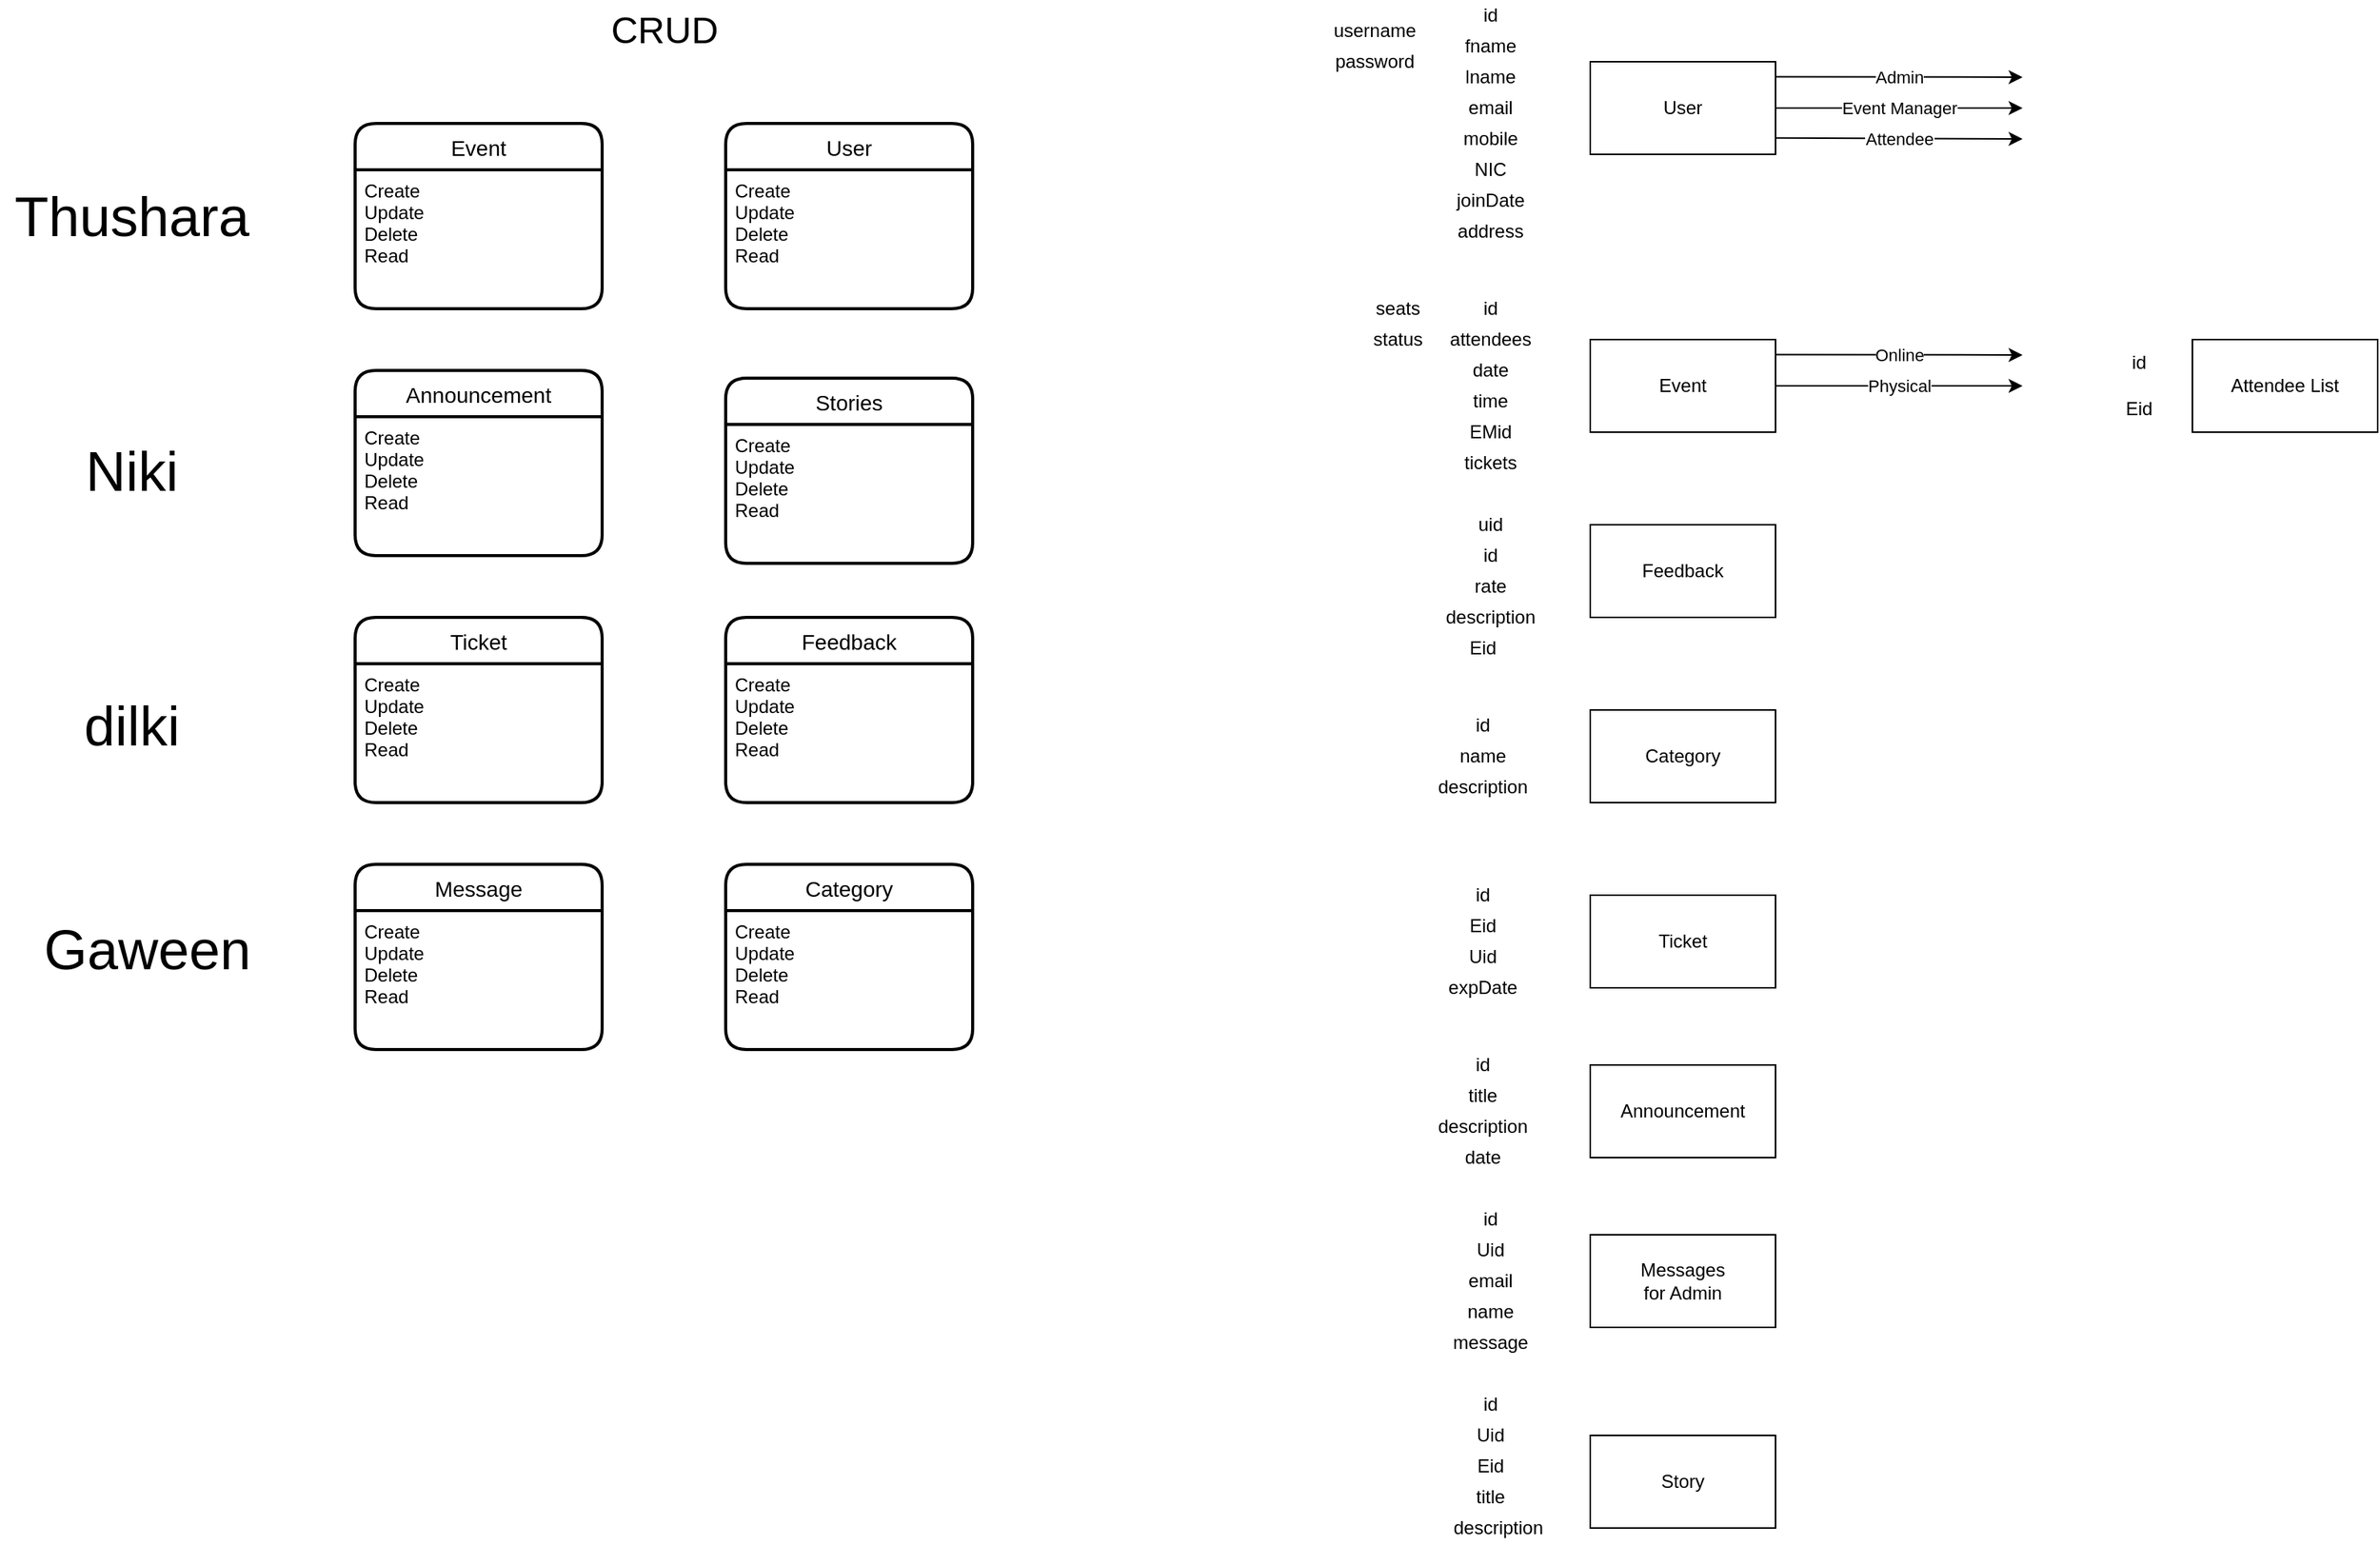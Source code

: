 <mxfile version="15.2.9" type="github">
  <diagram id="Ky9RUaLycCYsjsamAnfE" name="Page-1">
    <mxGraphModel dx="2464" dy="339" grid="1" gridSize="10" guides="1" tooltips="1" connect="1" arrows="1" fold="1" page="1" pageScale="1" pageWidth="850" pageHeight="1100" math="0" shadow="0">
      <root>
        <mxCell id="0" />
        <mxCell id="1" parent="0" />
        <mxCell id="1xneGXkla3T9GmBniWxz-1" value="User" style="rounded=0;whiteSpace=wrap;html=1;" vertex="1" parent="1">
          <mxGeometry x="40" y="40" width="120" height="60" as="geometry" />
        </mxCell>
        <mxCell id="1xneGXkla3T9GmBniWxz-2" value="" style="endArrow=classic;html=1;exitX=0.996;exitY=0.162;exitDx=0;exitDy=0;exitPerimeter=0;" edge="1" parent="1" source="1xneGXkla3T9GmBniWxz-1">
          <mxGeometry relative="1" as="geometry">
            <mxPoint x="170" y="50" as="sourcePoint" />
            <mxPoint x="320" y="50" as="targetPoint" />
          </mxGeometry>
        </mxCell>
        <mxCell id="1xneGXkla3T9GmBniWxz-3" value="Admin" style="edgeLabel;resizable=0;html=1;align=center;verticalAlign=middle;" connectable="0" vertex="1" parent="1xneGXkla3T9GmBniWxz-2">
          <mxGeometry relative="1" as="geometry" />
        </mxCell>
        <mxCell id="1xneGXkla3T9GmBniWxz-4" value="" style="endArrow=classic;html=1;exitX=1;exitY=0.5;exitDx=0;exitDy=0;" edge="1" parent="1" source="1xneGXkla3T9GmBniWxz-1">
          <mxGeometry relative="1" as="geometry">
            <mxPoint x="160" y="90" as="sourcePoint" />
            <mxPoint x="320" y="70" as="targetPoint" />
          </mxGeometry>
        </mxCell>
        <mxCell id="1xneGXkla3T9GmBniWxz-5" value="Event Manager" style="edgeLabel;resizable=0;html=1;align=center;verticalAlign=middle;" connectable="0" vertex="1" parent="1xneGXkla3T9GmBniWxz-4">
          <mxGeometry relative="1" as="geometry" />
        </mxCell>
        <mxCell id="1xneGXkla3T9GmBniWxz-8" value="" style="endArrow=classic;html=1;exitX=0.996;exitY=0.822;exitDx=0;exitDy=0;exitPerimeter=0;" edge="1" parent="1" source="1xneGXkla3T9GmBniWxz-1">
          <mxGeometry relative="1" as="geometry">
            <mxPoint x="170" y="90" as="sourcePoint" />
            <mxPoint x="320" y="90" as="targetPoint" />
          </mxGeometry>
        </mxCell>
        <mxCell id="1xneGXkla3T9GmBniWxz-9" value="Attendee" style="edgeLabel;resizable=0;html=1;align=center;verticalAlign=middle;" connectable="0" vertex="1" parent="1xneGXkla3T9GmBniWxz-8">
          <mxGeometry relative="1" as="geometry" />
        </mxCell>
        <mxCell id="1xneGXkla3T9GmBniWxz-14" value="Event" style="rounded=0;whiteSpace=wrap;html=1;" vertex="1" parent="1">
          <mxGeometry x="40" y="220" width="120" height="60" as="geometry" />
        </mxCell>
        <mxCell id="1xneGXkla3T9GmBniWxz-15" value="" style="endArrow=classic;html=1;exitX=0.996;exitY=0.162;exitDx=0;exitDy=0;exitPerimeter=0;" edge="1" source="1xneGXkla3T9GmBniWxz-14" parent="1">
          <mxGeometry relative="1" as="geometry">
            <mxPoint x="170" y="230" as="sourcePoint" />
            <mxPoint x="320" y="230" as="targetPoint" />
          </mxGeometry>
        </mxCell>
        <mxCell id="1xneGXkla3T9GmBniWxz-16" value="Online" style="edgeLabel;resizable=0;html=1;align=center;verticalAlign=middle;" connectable="0" vertex="1" parent="1xneGXkla3T9GmBniWxz-15">
          <mxGeometry relative="1" as="geometry" />
        </mxCell>
        <mxCell id="1xneGXkla3T9GmBniWxz-17" value="" style="endArrow=classic;html=1;exitX=1;exitY=0.5;exitDx=0;exitDy=0;" edge="1" source="1xneGXkla3T9GmBniWxz-14" parent="1">
          <mxGeometry relative="1" as="geometry">
            <mxPoint x="160" y="270" as="sourcePoint" />
            <mxPoint x="320" y="250" as="targetPoint" />
          </mxGeometry>
        </mxCell>
        <mxCell id="1xneGXkla3T9GmBniWxz-18" value="Physical" style="edgeLabel;resizable=0;html=1;align=center;verticalAlign=middle;" connectable="0" vertex="1" parent="1xneGXkla3T9GmBniWxz-17">
          <mxGeometry relative="1" as="geometry" />
        </mxCell>
        <mxCell id="1xneGXkla3T9GmBniWxz-22" value="fname" style="text;html=1;align=center;verticalAlign=middle;resizable=0;points=[];autosize=1;strokeColor=none;fillColor=none;" vertex="1" parent="1">
          <mxGeometry x="-50" y="20" width="50" height="20" as="geometry" />
        </mxCell>
        <mxCell id="1xneGXkla3T9GmBniWxz-23" value="lname" style="text;html=1;align=center;verticalAlign=middle;resizable=0;points=[];autosize=1;strokeColor=none;fillColor=none;" vertex="1" parent="1">
          <mxGeometry x="-50" y="40" width="50" height="20" as="geometry" />
        </mxCell>
        <mxCell id="1xneGXkla3T9GmBniWxz-24" value="email" style="text;html=1;align=center;verticalAlign=middle;resizable=0;points=[];autosize=1;strokeColor=none;fillColor=none;" vertex="1" parent="1">
          <mxGeometry x="-45" y="60" width="40" height="20" as="geometry" />
        </mxCell>
        <mxCell id="1xneGXkla3T9GmBniWxz-28" value="mobile" style="text;html=1;align=center;verticalAlign=middle;resizable=0;points=[];autosize=1;strokeColor=none;fillColor=none;" vertex="1" parent="1">
          <mxGeometry x="-50" y="80" width="50" height="20" as="geometry" />
        </mxCell>
        <mxCell id="1xneGXkla3T9GmBniWxz-29" value="NIC" style="text;html=1;align=center;verticalAlign=middle;resizable=0;points=[];autosize=1;strokeColor=none;fillColor=none;" vertex="1" parent="1">
          <mxGeometry x="-45" y="100" width="40" height="20" as="geometry" />
        </mxCell>
        <mxCell id="1xneGXkla3T9GmBniWxz-30" value="id" style="text;html=1;align=center;verticalAlign=middle;resizable=0;points=[];autosize=1;strokeColor=none;fillColor=none;" vertex="1" parent="1">
          <mxGeometry x="-35" width="20" height="20" as="geometry" />
        </mxCell>
        <mxCell id="1xneGXkla3T9GmBniWxz-31" value="attendees" style="text;html=1;align=center;verticalAlign=middle;resizable=0;points=[];autosize=1;strokeColor=none;fillColor=none;" vertex="1" parent="1">
          <mxGeometry x="-60" y="210" width="70" height="20" as="geometry" />
        </mxCell>
        <mxCell id="1xneGXkla3T9GmBniWxz-32" value="id" style="text;html=1;align=center;verticalAlign=middle;resizable=0;points=[];autosize=1;strokeColor=none;fillColor=none;" vertex="1" parent="1">
          <mxGeometry x="-35" y="190" width="20" height="20" as="geometry" />
        </mxCell>
        <mxCell id="1xneGXkla3T9GmBniWxz-33" value="date" style="text;html=1;align=center;verticalAlign=middle;resizable=0;points=[];autosize=1;strokeColor=none;fillColor=none;" vertex="1" parent="1">
          <mxGeometry x="-45" y="230" width="40" height="20" as="geometry" />
        </mxCell>
        <mxCell id="1xneGXkla3T9GmBniWxz-34" value="time" style="text;html=1;align=center;verticalAlign=middle;resizable=0;points=[];autosize=1;strokeColor=none;fillColor=none;" vertex="1" parent="1">
          <mxGeometry x="-45" y="250" width="40" height="20" as="geometry" />
        </mxCell>
        <mxCell id="1xneGXkla3T9GmBniWxz-35" value="EMid" style="text;html=1;align=center;verticalAlign=middle;resizable=0;points=[];autosize=1;strokeColor=none;fillColor=none;" vertex="1" parent="1">
          <mxGeometry x="-45" y="270" width="40" height="20" as="geometry" />
        </mxCell>
        <mxCell id="1xneGXkla3T9GmBniWxz-37" value="Feedback" style="rounded=0;whiteSpace=wrap;html=1;" vertex="1" parent="1">
          <mxGeometry x="40" y="340" width="120" height="60" as="geometry" />
        </mxCell>
        <mxCell id="1xneGXkla3T9GmBniWxz-38" value="Category" style="rounded=0;whiteSpace=wrap;html=1;" vertex="1" parent="1">
          <mxGeometry x="40" y="460" width="120" height="60" as="geometry" />
        </mxCell>
        <mxCell id="1xneGXkla3T9GmBniWxz-39" value="Ticket" style="rounded=0;whiteSpace=wrap;html=1;" vertex="1" parent="1">
          <mxGeometry x="40" y="580" width="120" height="60" as="geometry" />
        </mxCell>
        <mxCell id="1xneGXkla3T9GmBniWxz-41" value="tickets" style="text;html=1;align=center;verticalAlign=middle;resizable=0;points=[];autosize=1;strokeColor=none;fillColor=none;" vertex="1" parent="1">
          <mxGeometry x="-50" y="290" width="50" height="20" as="geometry" />
        </mxCell>
        <mxCell id="1xneGXkla3T9GmBniWxz-42" value="uid" style="text;html=1;align=center;verticalAlign=middle;resizable=0;points=[];autosize=1;strokeColor=none;fillColor=none;" vertex="1" parent="1">
          <mxGeometry x="-40" y="330" width="30" height="20" as="geometry" />
        </mxCell>
        <mxCell id="1xneGXkla3T9GmBniWxz-43" value="id" style="text;html=1;align=center;verticalAlign=middle;resizable=0;points=[];autosize=1;strokeColor=none;fillColor=none;" vertex="1" parent="1">
          <mxGeometry x="-35" y="350" width="20" height="20" as="geometry" />
        </mxCell>
        <mxCell id="1xneGXkla3T9GmBniWxz-44" value="rate" style="text;html=1;align=center;verticalAlign=middle;resizable=0;points=[];autosize=1;strokeColor=none;fillColor=none;" vertex="1" parent="1">
          <mxGeometry x="-45" y="370" width="40" height="20" as="geometry" />
        </mxCell>
        <mxCell id="1xneGXkla3T9GmBniWxz-45" value="description" style="text;html=1;align=center;verticalAlign=middle;resizable=0;points=[];autosize=1;strokeColor=none;fillColor=none;" vertex="1" parent="1">
          <mxGeometry x="-60" y="390" width="70" height="20" as="geometry" />
        </mxCell>
        <mxCell id="1xneGXkla3T9GmBniWxz-46" value="Eid" style="text;html=1;align=center;verticalAlign=middle;resizable=0;points=[];autosize=1;strokeColor=none;fillColor=none;" vertex="1" parent="1">
          <mxGeometry x="-45" y="410" width="30" height="20" as="geometry" />
        </mxCell>
        <mxCell id="1xneGXkla3T9GmBniWxz-47" value="id" style="text;html=1;align=center;verticalAlign=middle;resizable=0;points=[];autosize=1;strokeColor=none;fillColor=none;" vertex="1" parent="1">
          <mxGeometry x="-40" y="460" width="20" height="20" as="geometry" />
        </mxCell>
        <mxCell id="1xneGXkla3T9GmBniWxz-50" value="name" style="text;html=1;align=center;verticalAlign=middle;resizable=0;points=[];autosize=1;strokeColor=none;fillColor=none;" vertex="1" parent="1">
          <mxGeometry x="-55" y="480" width="50" height="20" as="geometry" />
        </mxCell>
        <mxCell id="1xneGXkla3T9GmBniWxz-51" value="description" style="text;html=1;align=center;verticalAlign=middle;resizable=0;points=[];autosize=1;strokeColor=none;fillColor=none;" vertex="1" parent="1">
          <mxGeometry x="-65" y="500" width="70" height="20" as="geometry" />
        </mxCell>
        <mxCell id="1xneGXkla3T9GmBniWxz-52" value="id" style="text;html=1;align=center;verticalAlign=middle;resizable=0;points=[];autosize=1;strokeColor=none;fillColor=none;" vertex="1" parent="1">
          <mxGeometry x="-40" y="570" width="20" height="20" as="geometry" />
        </mxCell>
        <mxCell id="1xneGXkla3T9GmBniWxz-53" value="Eid" style="text;html=1;align=center;verticalAlign=middle;resizable=0;points=[];autosize=1;strokeColor=none;fillColor=none;" vertex="1" parent="1">
          <mxGeometry x="-45" y="590" width="30" height="20" as="geometry" />
        </mxCell>
        <mxCell id="1xneGXkla3T9GmBniWxz-54" value="Uid" style="text;html=1;align=center;verticalAlign=middle;resizable=0;points=[];autosize=1;strokeColor=none;fillColor=none;" vertex="1" parent="1">
          <mxGeometry x="-45" y="610" width="30" height="20" as="geometry" />
        </mxCell>
        <mxCell id="1xneGXkla3T9GmBniWxz-55" value="expDate" style="text;html=1;align=center;verticalAlign=middle;resizable=0;points=[];autosize=1;strokeColor=none;fillColor=none;" vertex="1" parent="1">
          <mxGeometry x="-60" y="630" width="60" height="20" as="geometry" />
        </mxCell>
        <mxCell id="1xneGXkla3T9GmBniWxz-56" value="joinDate" style="text;html=1;align=center;verticalAlign=middle;resizable=0;points=[];autosize=1;strokeColor=none;fillColor=none;" vertex="1" parent="1">
          <mxGeometry x="-55" y="120" width="60" height="20" as="geometry" />
        </mxCell>
        <mxCell id="1xneGXkla3T9GmBniWxz-57" value="address" style="text;html=1;align=center;verticalAlign=middle;resizable=0;points=[];autosize=1;strokeColor=none;fillColor=none;" vertex="1" parent="1">
          <mxGeometry x="-55" y="140" width="60" height="20" as="geometry" />
        </mxCell>
        <mxCell id="1xneGXkla3T9GmBniWxz-58" value="username" style="text;html=1;align=center;verticalAlign=middle;resizable=0;points=[];autosize=1;strokeColor=none;fillColor=none;" vertex="1" parent="1">
          <mxGeometry x="-135" y="10" width="70" height="20" as="geometry" />
        </mxCell>
        <mxCell id="1xneGXkla3T9GmBniWxz-59" value="password" style="text;html=1;align=center;verticalAlign=middle;resizable=0;points=[];autosize=1;strokeColor=none;fillColor=none;" vertex="1" parent="1">
          <mxGeometry x="-135" y="30" width="70" height="20" as="geometry" />
        </mxCell>
        <mxCell id="1xneGXkla3T9GmBniWxz-60" value="seats" style="text;html=1;align=center;verticalAlign=middle;resizable=0;points=[];autosize=1;strokeColor=none;fillColor=none;" vertex="1" parent="1">
          <mxGeometry x="-105" y="190" width="40" height="20" as="geometry" />
        </mxCell>
        <mxCell id="1xneGXkla3T9GmBniWxz-61" value="status" style="text;html=1;align=center;verticalAlign=middle;resizable=0;points=[];autosize=1;strokeColor=none;fillColor=none;" vertex="1" parent="1">
          <mxGeometry x="-110" y="210" width="50" height="20" as="geometry" />
        </mxCell>
        <mxCell id="1xneGXkla3T9GmBniWxz-62" value="Announcement" style="rounded=0;whiteSpace=wrap;html=1;" vertex="1" parent="1">
          <mxGeometry x="40" y="690" width="120" height="60" as="geometry" />
        </mxCell>
        <mxCell id="1xneGXkla3T9GmBniWxz-63" value="Messages&lt;br&gt;for Admin" style="rounded=0;whiteSpace=wrap;html=1;" vertex="1" parent="1">
          <mxGeometry x="40" y="800" width="120" height="60" as="geometry" />
        </mxCell>
        <mxCell id="1xneGXkla3T9GmBniWxz-64" value="Attendee List" style="rounded=0;whiteSpace=wrap;html=1;" vertex="1" parent="1">
          <mxGeometry x="430" y="220" width="120" height="60" as="geometry" />
        </mxCell>
        <mxCell id="1xneGXkla3T9GmBniWxz-65" value="id" style="text;html=1;align=center;verticalAlign=middle;resizable=0;points=[];autosize=1;strokeColor=none;fillColor=none;" vertex="1" parent="1">
          <mxGeometry x="385" y="225" width="20" height="20" as="geometry" />
        </mxCell>
        <mxCell id="1xneGXkla3T9GmBniWxz-66" value="Eid" style="text;html=1;align=center;verticalAlign=middle;resizable=0;points=[];autosize=1;strokeColor=none;fillColor=none;" vertex="1" parent="1">
          <mxGeometry x="380" y="255" width="30" height="20" as="geometry" />
        </mxCell>
        <mxCell id="1xneGXkla3T9GmBniWxz-67" value="User" style="swimlane;childLayout=stackLayout;horizontal=1;startSize=30;horizontalStack=0;rounded=1;fontSize=14;fontStyle=0;strokeWidth=2;resizeParent=0;resizeLast=1;shadow=0;dashed=0;align=center;" vertex="1" parent="1">
          <mxGeometry x="-520" y="80" width="160" height="120" as="geometry" />
        </mxCell>
        <mxCell id="1xneGXkla3T9GmBniWxz-68" value="Create&#xa;Update&#xa;Delete&#xa;Read" style="align=left;strokeColor=none;fillColor=none;spacingLeft=4;fontSize=12;verticalAlign=top;resizable=0;rotatable=0;part=1;" vertex="1" parent="1xneGXkla3T9GmBniWxz-67">
          <mxGeometry y="30" width="160" height="90" as="geometry" />
        </mxCell>
        <mxCell id="1xneGXkla3T9GmBniWxz-69" value="&lt;font style=&quot;font-size: 24px&quot;&gt;CRUD&lt;/font&gt;" style="text;html=1;align=center;verticalAlign=middle;resizable=0;points=[];autosize=1;strokeColor=none;fillColor=none;" vertex="1" parent="1">
          <mxGeometry x="-600" y="10" width="80" height="20" as="geometry" />
        </mxCell>
        <mxCell id="1xneGXkla3T9GmBniWxz-70" value="Event" style="swimlane;childLayout=stackLayout;horizontal=1;startSize=30;horizontalStack=0;rounded=1;fontSize=14;fontStyle=0;strokeWidth=2;resizeParent=0;resizeLast=1;shadow=0;dashed=0;align=center;" vertex="1" parent="1">
          <mxGeometry x="-760" y="80" width="160" height="120" as="geometry" />
        </mxCell>
        <mxCell id="1xneGXkla3T9GmBniWxz-71" value="Create&#xa;Update&#xa;Delete&#xa;Read" style="align=left;strokeColor=none;fillColor=none;spacingLeft=4;fontSize=12;verticalAlign=top;resizable=0;rotatable=0;part=1;" vertex="1" parent="1xneGXkla3T9GmBniWxz-70">
          <mxGeometry y="30" width="160" height="90" as="geometry" />
        </mxCell>
        <mxCell id="1xneGXkla3T9GmBniWxz-72" value="Feedback" style="swimlane;childLayout=stackLayout;horizontal=1;startSize=30;horizontalStack=0;rounded=1;fontSize=14;fontStyle=0;strokeWidth=2;resizeParent=0;resizeLast=1;shadow=0;dashed=0;align=center;" vertex="1" parent="1">
          <mxGeometry x="-520" y="400" width="160" height="120" as="geometry" />
        </mxCell>
        <mxCell id="1xneGXkla3T9GmBniWxz-73" value="Create&#xa;Update&#xa;Delete&#xa;Read" style="align=left;strokeColor=none;fillColor=none;spacingLeft=4;fontSize=12;verticalAlign=top;resizable=0;rotatable=0;part=1;" vertex="1" parent="1xneGXkla3T9GmBniWxz-72">
          <mxGeometry y="30" width="160" height="90" as="geometry" />
        </mxCell>
        <mxCell id="1xneGXkla3T9GmBniWxz-74" value="Category" style="swimlane;childLayout=stackLayout;horizontal=1;startSize=30;horizontalStack=0;rounded=1;fontSize=14;fontStyle=0;strokeWidth=2;resizeParent=0;resizeLast=1;shadow=0;dashed=0;align=center;" vertex="1" parent="1">
          <mxGeometry x="-520" y="560" width="160" height="120" as="geometry" />
        </mxCell>
        <mxCell id="1xneGXkla3T9GmBniWxz-75" value="Create&#xa;Update&#xa;Delete&#xa;Read" style="align=left;strokeColor=none;fillColor=none;spacingLeft=4;fontSize=12;verticalAlign=top;resizable=0;rotatable=0;part=1;" vertex="1" parent="1xneGXkla3T9GmBniWxz-74">
          <mxGeometry y="30" width="160" height="90" as="geometry" />
        </mxCell>
        <mxCell id="1xneGXkla3T9GmBniWxz-76" value="Announcement" style="swimlane;childLayout=stackLayout;horizontal=1;startSize=30;horizontalStack=0;rounded=1;fontSize=14;fontStyle=0;strokeWidth=2;resizeParent=0;resizeLast=1;shadow=0;dashed=0;align=center;" vertex="1" parent="1">
          <mxGeometry x="-760" y="240" width="160" height="120" as="geometry" />
        </mxCell>
        <mxCell id="1xneGXkla3T9GmBniWxz-77" value="Create&#xa;Update&#xa;Delete&#xa;Read" style="align=left;strokeColor=none;fillColor=none;spacingLeft=4;fontSize=12;verticalAlign=top;resizable=0;rotatable=0;part=1;" vertex="1" parent="1xneGXkla3T9GmBniWxz-76">
          <mxGeometry y="30" width="160" height="90" as="geometry" />
        </mxCell>
        <mxCell id="1xneGXkla3T9GmBniWxz-78" value="Ticket" style="swimlane;childLayout=stackLayout;horizontal=1;startSize=30;horizontalStack=0;rounded=1;fontSize=14;fontStyle=0;strokeWidth=2;resizeParent=0;resizeLast=1;shadow=0;dashed=0;align=center;" vertex="1" parent="1">
          <mxGeometry x="-760" y="400" width="160" height="120" as="geometry" />
        </mxCell>
        <mxCell id="1xneGXkla3T9GmBniWxz-79" value="Create&#xa;Update&#xa;Delete&#xa;Read" style="align=left;strokeColor=none;fillColor=none;spacingLeft=4;fontSize=12;verticalAlign=top;resizable=0;rotatable=0;part=1;" vertex="1" parent="1xneGXkla3T9GmBniWxz-78">
          <mxGeometry y="30" width="160" height="90" as="geometry" />
        </mxCell>
        <mxCell id="1xneGXkla3T9GmBniWxz-80" value="Stories" style="swimlane;childLayout=stackLayout;horizontal=1;startSize=30;horizontalStack=0;rounded=1;fontSize=14;fontStyle=0;strokeWidth=2;resizeParent=0;resizeLast=1;shadow=0;dashed=0;align=center;" vertex="1" parent="1">
          <mxGeometry x="-520" y="245" width="160" height="120" as="geometry" />
        </mxCell>
        <mxCell id="1xneGXkla3T9GmBniWxz-81" value="Create&#xa;Update&#xa;Delete&#xa;Read" style="align=left;strokeColor=none;fillColor=none;spacingLeft=4;fontSize=12;verticalAlign=top;resizable=0;rotatable=0;part=1;" vertex="1" parent="1xneGXkla3T9GmBniWxz-80">
          <mxGeometry y="30" width="160" height="90" as="geometry" />
        </mxCell>
        <mxCell id="1xneGXkla3T9GmBniWxz-82" value="Story" style="rounded=0;whiteSpace=wrap;html=1;" vertex="1" parent="1">
          <mxGeometry x="40" y="930" width="120" height="60" as="geometry" />
        </mxCell>
        <mxCell id="1xneGXkla3T9GmBniWxz-83" value="id" style="text;html=1;align=center;verticalAlign=middle;resizable=0;points=[];autosize=1;strokeColor=none;fillColor=none;" vertex="1" parent="1">
          <mxGeometry x="-40" y="680" width="20" height="20" as="geometry" />
        </mxCell>
        <mxCell id="1xneGXkla3T9GmBniWxz-86" value="title" style="text;html=1;align=center;verticalAlign=middle;resizable=0;points=[];autosize=1;strokeColor=none;fillColor=none;" vertex="1" parent="1">
          <mxGeometry x="-45" y="700" width="30" height="20" as="geometry" />
        </mxCell>
        <mxCell id="1xneGXkla3T9GmBniWxz-87" value="description" style="text;html=1;align=center;verticalAlign=middle;resizable=0;points=[];autosize=1;strokeColor=none;fillColor=none;" vertex="1" parent="1">
          <mxGeometry x="-65" y="720" width="70" height="20" as="geometry" />
        </mxCell>
        <mxCell id="1xneGXkla3T9GmBniWxz-88" value="date" style="text;html=1;align=center;verticalAlign=middle;resizable=0;points=[];autosize=1;strokeColor=none;fillColor=none;" vertex="1" parent="1">
          <mxGeometry x="-50" y="740" width="40" height="20" as="geometry" />
        </mxCell>
        <mxCell id="1xneGXkla3T9GmBniWxz-89" value="id" style="text;html=1;align=center;verticalAlign=middle;resizable=0;points=[];autosize=1;strokeColor=none;fillColor=none;" vertex="1" parent="1">
          <mxGeometry x="-35" y="780" width="20" height="20" as="geometry" />
        </mxCell>
        <mxCell id="1xneGXkla3T9GmBniWxz-90" value="Uid" style="text;html=1;align=center;verticalAlign=middle;resizable=0;points=[];autosize=1;strokeColor=none;fillColor=none;" vertex="1" parent="1">
          <mxGeometry x="-40" y="800" width="30" height="20" as="geometry" />
        </mxCell>
        <mxCell id="1xneGXkla3T9GmBniWxz-91" value="email" style="text;html=1;align=center;verticalAlign=middle;resizable=0;points=[];autosize=1;strokeColor=none;fillColor=none;" vertex="1" parent="1">
          <mxGeometry x="-45" y="820" width="40" height="20" as="geometry" />
        </mxCell>
        <mxCell id="1xneGXkla3T9GmBniWxz-92" value="name" style="text;html=1;align=center;verticalAlign=middle;resizable=0;points=[];autosize=1;strokeColor=none;fillColor=none;" vertex="1" parent="1">
          <mxGeometry x="-50" y="840" width="50" height="20" as="geometry" />
        </mxCell>
        <mxCell id="1xneGXkla3T9GmBniWxz-94" value="message" style="text;html=1;align=center;verticalAlign=middle;resizable=0;points=[];autosize=1;strokeColor=none;fillColor=none;" vertex="1" parent="1">
          <mxGeometry x="-55" y="860" width="60" height="20" as="geometry" />
        </mxCell>
        <mxCell id="1xneGXkla3T9GmBniWxz-95" value="Uid" style="text;html=1;align=center;verticalAlign=middle;resizable=0;points=[];autosize=1;strokeColor=none;fillColor=none;" vertex="1" parent="1">
          <mxGeometry x="-40" y="920" width="30" height="20" as="geometry" />
        </mxCell>
        <mxCell id="1xneGXkla3T9GmBniWxz-96" value="id" style="text;html=1;align=center;verticalAlign=middle;resizable=0;points=[];autosize=1;strokeColor=none;fillColor=none;" vertex="1" parent="1">
          <mxGeometry x="-35" y="900" width="20" height="20" as="geometry" />
        </mxCell>
        <mxCell id="1xneGXkla3T9GmBniWxz-97" value="Eid" style="text;html=1;align=center;verticalAlign=middle;resizable=0;points=[];autosize=1;strokeColor=none;fillColor=none;" vertex="1" parent="1">
          <mxGeometry x="-40" y="940" width="30" height="20" as="geometry" />
        </mxCell>
        <mxCell id="1xneGXkla3T9GmBniWxz-98" value="title" style="text;html=1;align=center;verticalAlign=middle;resizable=0;points=[];autosize=1;strokeColor=none;fillColor=none;" vertex="1" parent="1">
          <mxGeometry x="-40" y="960" width="30" height="20" as="geometry" />
        </mxCell>
        <mxCell id="1xneGXkla3T9GmBniWxz-99" value="description" style="text;html=1;align=center;verticalAlign=middle;resizable=0;points=[];autosize=1;strokeColor=none;fillColor=none;" vertex="1" parent="1">
          <mxGeometry x="-55" y="980" width="70" height="20" as="geometry" />
        </mxCell>
        <mxCell id="1xneGXkla3T9GmBniWxz-103" value="Message" style="swimlane;childLayout=stackLayout;horizontal=1;startSize=30;horizontalStack=0;rounded=1;fontSize=14;fontStyle=0;strokeWidth=2;resizeParent=0;resizeLast=1;shadow=0;dashed=0;align=center;" vertex="1" parent="1">
          <mxGeometry x="-760" y="560" width="160" height="120" as="geometry" />
        </mxCell>
        <mxCell id="1xneGXkla3T9GmBniWxz-104" value="Create&#xa;Update&#xa;Delete&#xa;Read" style="align=left;strokeColor=none;fillColor=none;spacingLeft=4;fontSize=12;verticalAlign=top;resizable=0;rotatable=0;part=1;" vertex="1" parent="1xneGXkla3T9GmBniWxz-103">
          <mxGeometry y="30" width="160" height="90" as="geometry" />
        </mxCell>
        <mxCell id="1xneGXkla3T9GmBniWxz-105" value="&lt;font style=&quot;font-size: 36px&quot;&gt;Thushara&lt;/font&gt;" style="text;html=1;align=center;verticalAlign=middle;resizable=0;points=[];autosize=1;strokeColor=none;fillColor=none;" vertex="1" parent="1">
          <mxGeometry x="-990" y="125" width="170" height="30" as="geometry" />
        </mxCell>
        <mxCell id="1xneGXkla3T9GmBniWxz-106" value="&lt;font style=&quot;font-size: 36px&quot;&gt;Gaween&lt;/font&gt;" style="text;html=1;align=center;verticalAlign=middle;resizable=0;points=[];autosize=1;strokeColor=none;fillColor=none;" vertex="1" parent="1">
          <mxGeometry x="-970" y="600" width="150" height="30" as="geometry" />
        </mxCell>
        <mxCell id="1xneGXkla3T9GmBniWxz-107" value="&lt;font style=&quot;font-size: 36px&quot;&gt;Niki&lt;/font&gt;" style="text;html=1;align=center;verticalAlign=middle;resizable=0;points=[];autosize=1;strokeColor=none;fillColor=none;" vertex="1" parent="1">
          <mxGeometry x="-945" y="290" width="80" height="30" as="geometry" />
        </mxCell>
        <mxCell id="1xneGXkla3T9GmBniWxz-108" value="&lt;font style=&quot;font-size: 36px&quot;&gt;dilki&lt;/font&gt;" style="text;html=1;align=center;verticalAlign=middle;resizable=0;points=[];autosize=1;strokeColor=none;fillColor=none;" vertex="1" parent="1">
          <mxGeometry x="-945" y="455" width="80" height="30" as="geometry" />
        </mxCell>
      </root>
    </mxGraphModel>
  </diagram>
</mxfile>
